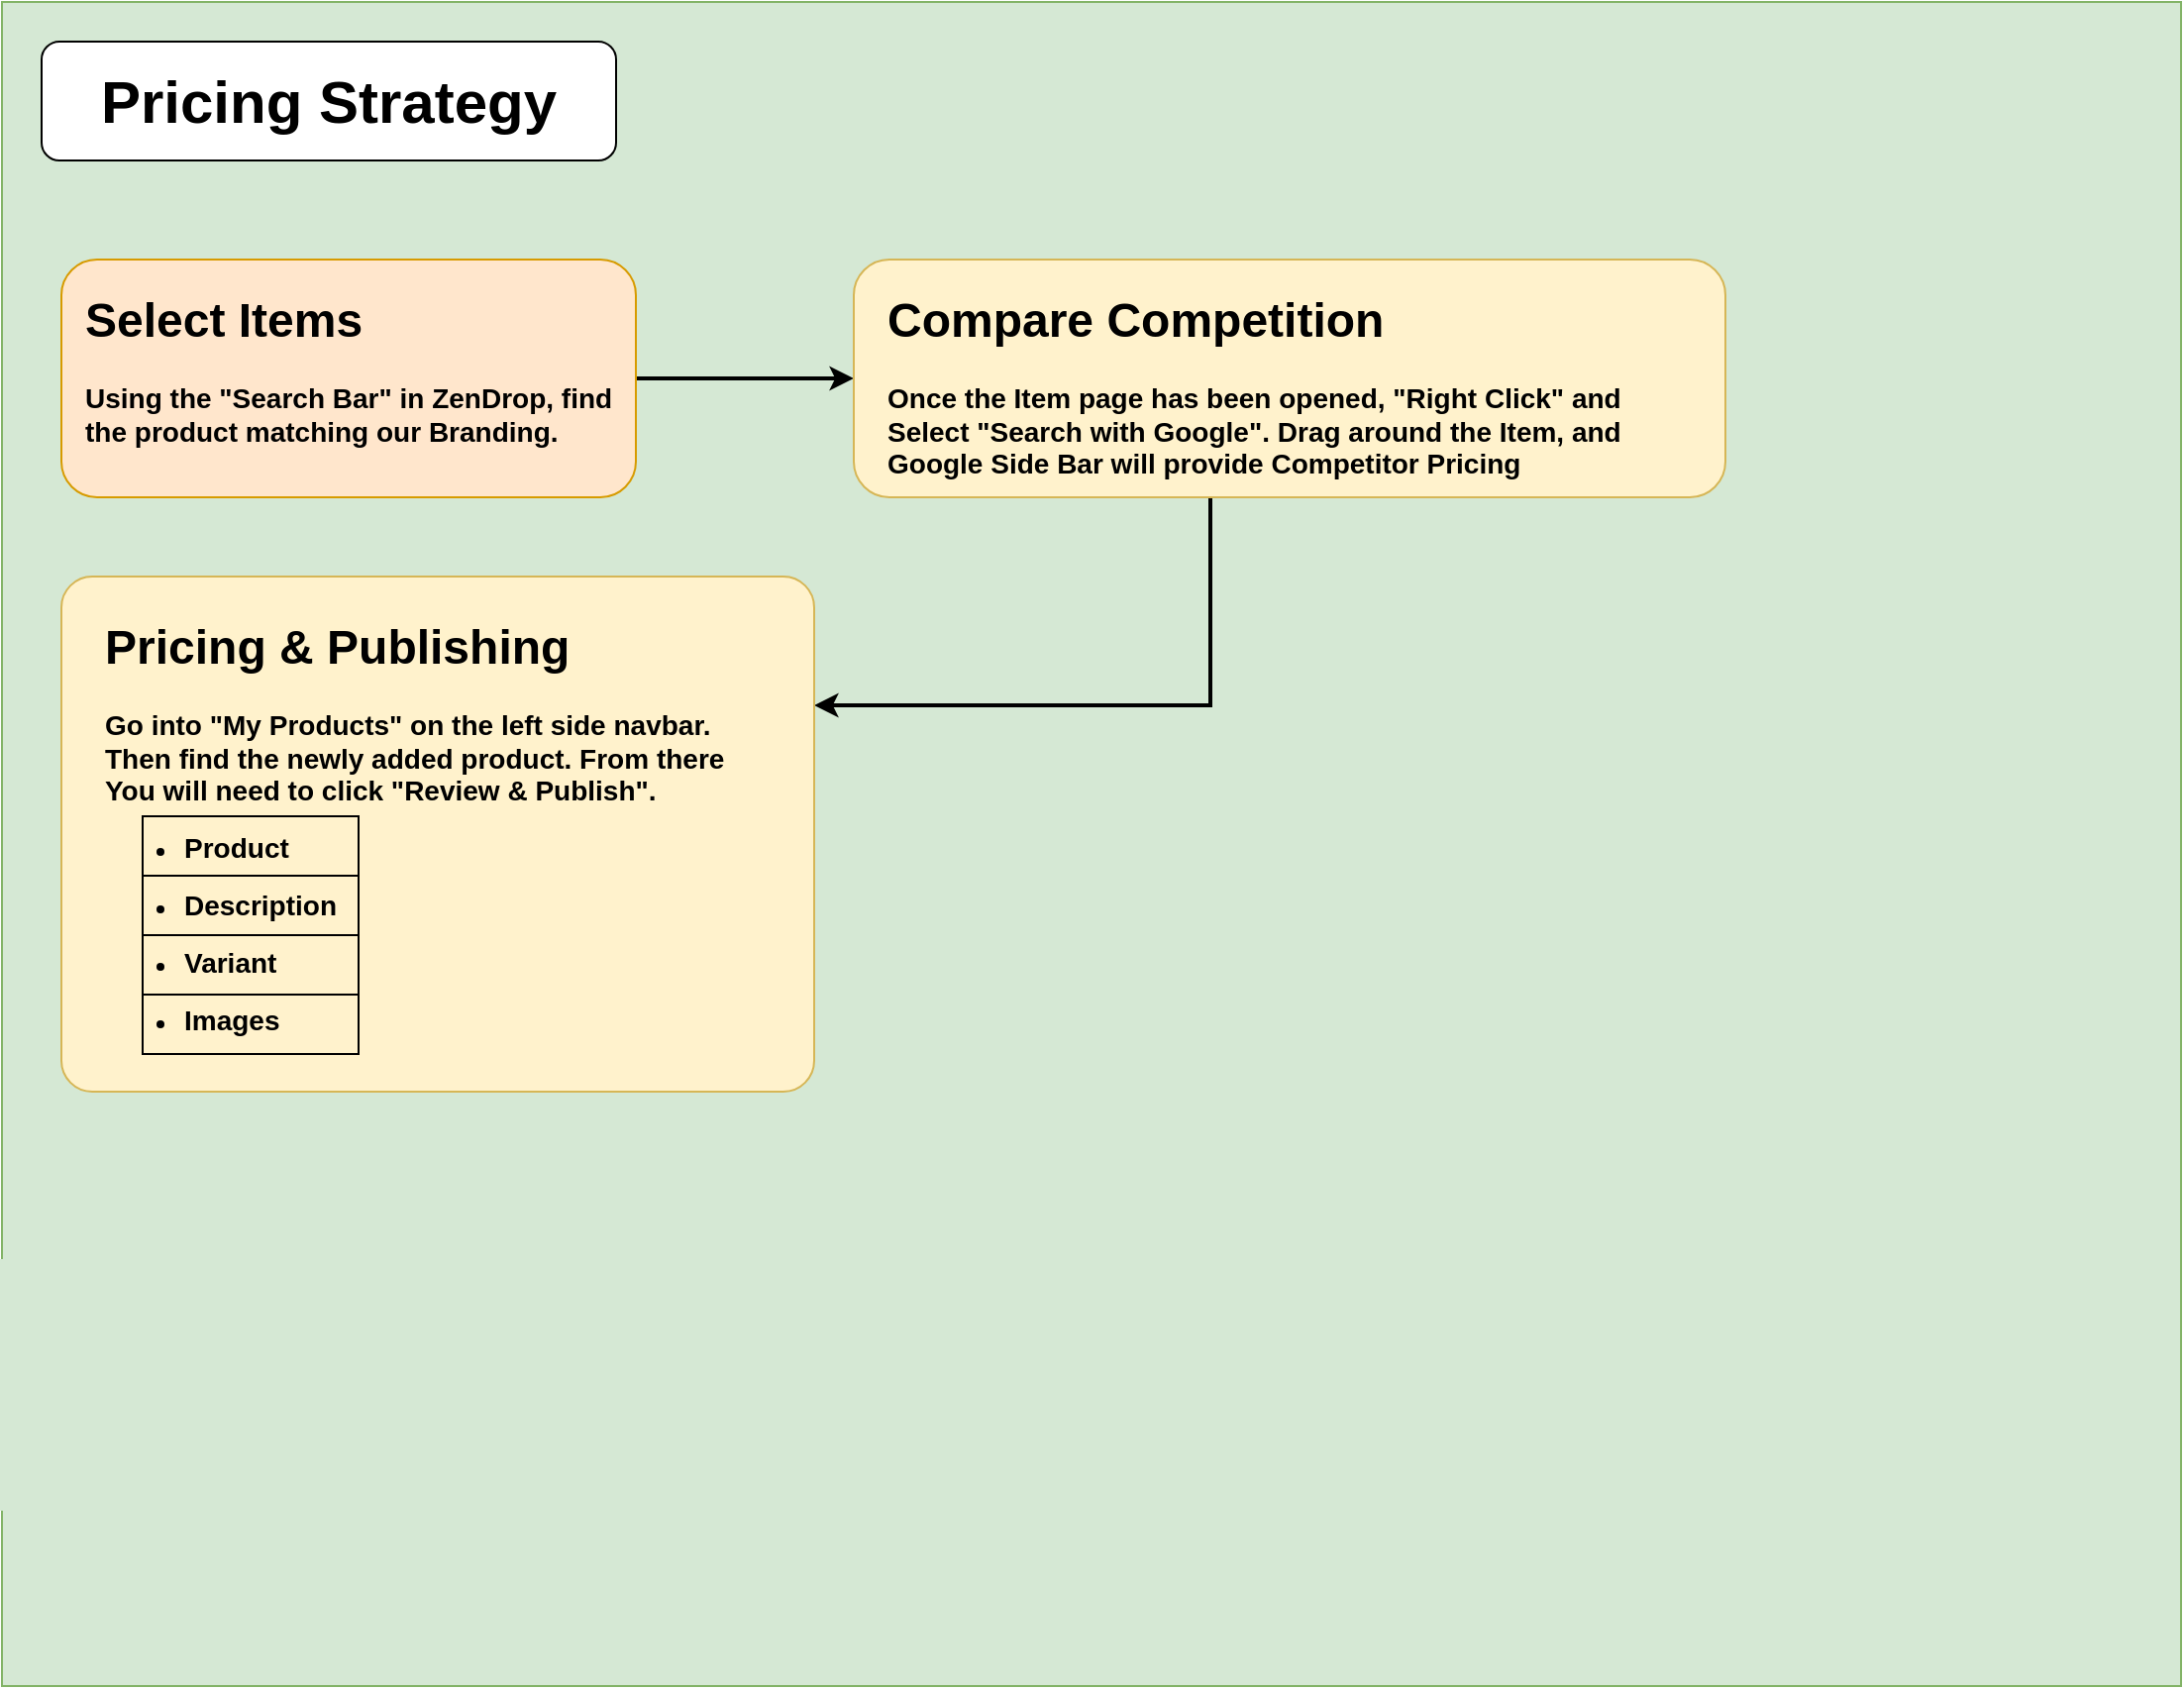 <mxfile version="24.3.1" type="github" pages="2">
  <diagram name="Pricing-Products" id="OQi7glzdH_jjPSxP3NA_">
    <mxGraphModel dx="1386" dy="793" grid="1" gridSize="10" guides="1" tooltips="1" connect="1" arrows="1" fold="1" page="1" pageScale="1" pageWidth="1100" pageHeight="850" math="0" shadow="0">
      <root>
        <mxCell id="0" />
        <mxCell id="1" parent="0" />
        <mxCell id="DpxPHLtfP9_biqCS_d9Q-1" value="" style="rounded=0;whiteSpace=wrap;html=1;flipV=1;flipH=1;fillColor=#d5e8d4;strokeColor=#82b366;" vertex="1" parent="1">
          <mxGeometry width="1100" height="850" as="geometry" />
        </mxCell>
        <mxCell id="DpxPHLtfP9_biqCS_d9Q-2" value="&lt;b&gt;&lt;font style=&quot;font-size: 30px;&quot;&gt;Pricing Strategy&lt;/font&gt;&lt;/b&gt;" style="rounded=1;whiteSpace=wrap;html=1;" vertex="1" parent="1">
          <mxGeometry x="20" y="20" width="290" height="60" as="geometry" />
        </mxCell>
        <mxCell id="DpxPHLtfP9_biqCS_d9Q-7" value="" style="edgeStyle=orthogonalEdgeStyle;rounded=0;orthogonalLoop=1;jettySize=auto;html=1;strokeWidth=2;" edge="1" parent="1" source="DpxPHLtfP9_biqCS_d9Q-3" target="DpxPHLtfP9_biqCS_d9Q-6">
          <mxGeometry relative="1" as="geometry" />
        </mxCell>
        <mxCell id="DpxPHLtfP9_biqCS_d9Q-3" value="" style="rounded=1;whiteSpace=wrap;html=1;fillColor=#ffe6cc;strokeColor=#d79b00;" vertex="1" parent="1">
          <mxGeometry x="30" y="130" width="290" height="120" as="geometry" />
        </mxCell>
        <mxCell id="DpxPHLtfP9_biqCS_d9Q-4" value="&lt;h1 style=&quot;margin-top: 0px;&quot;&gt;Select Items&lt;/h1&gt;&lt;p&gt;&lt;b&gt;&lt;font style=&quot;font-size: 14px;&quot;&gt;Using the &quot;Search Bar&quot; in ZenDrop, find the product matching our Branding.&lt;/font&gt;&lt;/b&gt;&lt;/p&gt;" style="text;html=1;whiteSpace=wrap;overflow=hidden;rounded=0;" vertex="1" parent="1">
          <mxGeometry x="40" y="140" width="270" height="100" as="geometry" />
        </mxCell>
        <mxCell id="DpxPHLtfP9_biqCS_d9Q-10" value="" style="edgeStyle=orthogonalEdgeStyle;rounded=0;orthogonalLoop=1;jettySize=auto;html=1;strokeWidth=2;" edge="1" parent="1" source="DpxPHLtfP9_biqCS_d9Q-6" target="DpxPHLtfP9_biqCS_d9Q-9">
          <mxGeometry relative="1" as="geometry">
            <Array as="points">
              <mxPoint x="610" y="355" />
            </Array>
          </mxGeometry>
        </mxCell>
        <mxCell id="DpxPHLtfP9_biqCS_d9Q-6" value="" style="whiteSpace=wrap;html=1;fillColor=#fff2cc;strokeColor=#d6b656;rounded=1;" vertex="1" parent="1">
          <mxGeometry x="430" y="130" width="440" height="120" as="geometry" />
        </mxCell>
        <mxCell id="DpxPHLtfP9_biqCS_d9Q-8" value="&lt;h1 style=&quot;margin-top: 0px;&quot;&gt;Compare Competition&lt;/h1&gt;&lt;p&gt;&lt;span style=&quot;font-size: 14px;&quot;&gt;&lt;b&gt;Once the Item page has been opened, &quot;Right Click&quot; and Select &quot;Search with Google&quot;. Drag around the Item, and Google Side Bar will provide Competitor Pricing&lt;/b&gt;&lt;/span&gt;&lt;/p&gt;" style="text;html=1;whiteSpace=wrap;overflow=hidden;rounded=0;" vertex="1" parent="1">
          <mxGeometry x="445" y="140" width="415" height="100" as="geometry" />
        </mxCell>
        <mxCell id="DpxPHLtfP9_biqCS_d9Q-9" value="" style="whiteSpace=wrap;html=1;fillColor=#fff2cc;strokeColor=#d6b656;rounded=1;arcSize=6;" vertex="1" parent="1">
          <mxGeometry x="30" y="290" width="380" height="260" as="geometry" />
        </mxCell>
        <mxCell id="DpxPHLtfP9_biqCS_d9Q-11" value="&lt;h1 style=&quot;margin-top: 0px;&quot;&gt;Pricing &amp;amp; Publishing&lt;/h1&gt;&lt;p&gt;&lt;span style=&quot;font-size: 14px;&quot;&gt;&lt;b&gt;Go into &quot;My Products&quot; on the left side navbar. Then find the newly added product. From there You will need to click &quot;Review &amp;amp; Publish&quot;.&lt;/b&gt;&lt;/span&gt;&lt;/p&gt;&lt;p&gt;&lt;/p&gt;&lt;ul&gt;&lt;li&gt;&lt;span style=&quot;font-size: 14px;&quot;&gt;&lt;b&gt;Product&lt;/b&gt;&lt;/span&gt;&lt;/li&gt;&lt;/ul&gt;&lt;ul&gt;&lt;li&gt;&lt;span style=&quot;font-size: 14px;&quot;&gt;&lt;b&gt;Description&lt;/b&gt;&lt;/span&gt;&lt;/li&gt;&lt;/ul&gt;&lt;ul&gt;&lt;li&gt;&lt;span style=&quot;font-size: 14px;&quot;&gt;&lt;b&gt;Variant&lt;/b&gt;&lt;/span&gt;&lt;/li&gt;&lt;/ul&gt;&lt;ul&gt;&lt;li&gt;&lt;span style=&quot;font-size: 14px;&quot;&gt;&lt;b&gt;Images&lt;/b&gt;&lt;/span&gt;&lt;/li&gt;&lt;/ul&gt;&lt;p&gt;&lt;/p&gt;" style="text;html=1;whiteSpace=wrap;overflow=hidden;rounded=0;" vertex="1" parent="1">
          <mxGeometry x="50" y="305" width="340" height="235" as="geometry" />
        </mxCell>
        <mxCell id="DpxPHLtfP9_biqCS_d9Q-12" value="" style="rounded=0;whiteSpace=wrap;html=1;fillColor=none;" vertex="1" parent="1">
          <mxGeometry x="71" y="411" width="109" height="30" as="geometry" />
        </mxCell>
        <mxCell id="DpxPHLtfP9_biqCS_d9Q-13" value="" style="rounded=0;whiteSpace=wrap;html=1;fillColor=none;" vertex="1" parent="1">
          <mxGeometry x="71" y="441" width="109" height="30" as="geometry" />
        </mxCell>
        <mxCell id="DpxPHLtfP9_biqCS_d9Q-14" value="" style="rounded=0;whiteSpace=wrap;html=1;fillColor=none;" vertex="1" parent="1">
          <mxGeometry x="71" y="471" width="109" height="30" as="geometry" />
        </mxCell>
        <mxCell id="DpxPHLtfP9_biqCS_d9Q-15" value="" style="rounded=0;whiteSpace=wrap;html=1;fillColor=none;" vertex="1" parent="1">
          <mxGeometry x="71" y="501" width="109" height="30" as="geometry" />
        </mxCell>
      </root>
    </mxGraphModel>
  </diagram>
  <diagram id="QxXQs3iAcOjyqN71yjqv" name="Marketing-Strategy">
    <mxGraphModel dx="1631" dy="933" grid="1" gridSize="10" guides="1" tooltips="1" connect="1" arrows="1" fold="1" page="1" pageScale="1" pageWidth="1100" pageHeight="850" math="0" shadow="0">
      <root>
        <mxCell id="0" />
        <mxCell id="1" parent="0" />
        <mxCell id="UGzn6EexLU3w2QVSEY59-1" value="" style="rounded=0;whiteSpace=wrap;html=1;fillColor=#fad7ac;strokeColor=#b46504;" vertex="1" parent="1">
          <mxGeometry width="1100" height="850" as="geometry" />
        </mxCell>
        <mxCell id="ndKu-GeONx0wIlas_Lc6-1" value="&lt;b&gt;&lt;font style=&quot;font-size: 30px;&quot;&gt;Marketing Strategy&lt;/font&gt;&lt;/b&gt;" style="rounded=1;whiteSpace=wrap;html=1;fillColor=#008a00;fontColor=#ffffff;strokeColor=#005700;" vertex="1" parent="1">
          <mxGeometry x="20" y="20" width="340" height="60" as="geometry" />
        </mxCell>
        <mxCell id="ndKu-GeONx0wIlas_Lc6-5" value="" style="edgeStyle=orthogonalEdgeStyle;rounded=0;orthogonalLoop=1;jettySize=auto;html=1;strokeWidth=3;" edge="1" parent="1" source="ndKu-GeONx0wIlas_Lc6-2" target="ndKu-GeONx0wIlas_Lc6-4">
          <mxGeometry relative="1" as="geometry">
            <Array as="points">
              <mxPoint x="400" y="165" />
              <mxPoint x="400" y="165" />
            </Array>
          </mxGeometry>
        </mxCell>
        <mxCell id="ndKu-GeONx0wIlas_Lc6-6" value="" style="edgeStyle=orthogonalEdgeStyle;rounded=0;orthogonalLoop=1;jettySize=auto;html=1;strokeWidth=0;" edge="1" parent="1" source="ndKu-GeONx0wIlas_Lc6-2" target="ndKu-GeONx0wIlas_Lc6-4">
          <mxGeometry relative="1" as="geometry">
            <Array as="points">
              <mxPoint x="400" y="165" />
              <mxPoint x="400" y="165" />
            </Array>
          </mxGeometry>
        </mxCell>
        <mxCell id="ndKu-GeONx0wIlas_Lc6-23" style="edgeStyle=orthogonalEdgeStyle;rounded=0;orthogonalLoop=1;jettySize=auto;html=1;strokeWidth=2;" edge="1" parent="1" source="ndKu-GeONx0wIlas_Lc6-2" target="ndKu-GeONx0wIlas_Lc6-13">
          <mxGeometry relative="1" as="geometry">
            <Array as="points">
              <mxPoint x="180" y="260" />
              <mxPoint x="180" y="260" />
            </Array>
          </mxGeometry>
        </mxCell>
        <mxCell id="ndKu-GeONx0wIlas_Lc6-2" value="" style="rounded=1;whiteSpace=wrap;html=1;" vertex="1" parent="1">
          <mxGeometry x="60" y="130" width="320" height="120" as="geometry" />
        </mxCell>
        <mxCell id="ndKu-GeONx0wIlas_Lc6-3" value="&lt;h1 style=&quot;margin-top: 0px;&quot;&gt;Product Selecting&lt;/h1&gt;&lt;p&gt;For each product we upload &amp;amp; price; we will need to save the item and price to a spreadsheet then create content for that product.&amp;nbsp;&lt;/p&gt;" style="text;html=1;whiteSpace=wrap;overflow=hidden;rounded=0;" vertex="1" parent="1">
          <mxGeometry x="80" y="135" width="280" height="110" as="geometry" />
        </mxCell>
        <mxCell id="ndKu-GeONx0wIlas_Lc6-9" style="edgeStyle=orthogonalEdgeStyle;rounded=0;orthogonalLoop=1;jettySize=auto;html=1;entryX=0;entryY=0.5;entryDx=0;entryDy=0;strokeWidth=2;" edge="1" parent="1" source="ndKu-GeONx0wIlas_Lc6-4" target="ndKu-GeONx0wIlas_Lc6-7">
          <mxGeometry relative="1" as="geometry">
            <Array as="points">
              <mxPoint x="470" y="250" />
            </Array>
          </mxGeometry>
        </mxCell>
        <mxCell id="ndKu-GeONx0wIlas_Lc6-10" style="edgeStyle=orthogonalEdgeStyle;rounded=0;orthogonalLoop=1;jettySize=auto;html=1;entryX=0;entryY=0.5;entryDx=0;entryDy=0;strokeWidth=2;" edge="1" parent="1" source="ndKu-GeONx0wIlas_Lc6-4" target="ndKu-GeONx0wIlas_Lc6-8">
          <mxGeometry relative="1" as="geometry">
            <Array as="points">
              <mxPoint x="470" y="300" />
            </Array>
          </mxGeometry>
        </mxCell>
        <mxCell id="ndKu-GeONx0wIlas_Lc6-25" value="" style="edgeStyle=orthogonalEdgeStyle;rounded=0;orthogonalLoop=1;jettySize=auto;html=1;strokeWidth=2;" edge="1" parent="1" source="ndKu-GeONx0wIlas_Lc6-4" target="ndKu-GeONx0wIlas_Lc6-24">
          <mxGeometry relative="1" as="geometry" />
        </mxCell>
        <mxCell id="ndKu-GeONx0wIlas_Lc6-4" value="&lt;b&gt;&lt;font style=&quot;font-size: 20px;&quot;&gt;Influencity&lt;/font&gt;&lt;/b&gt;" style="whiteSpace=wrap;html=1;rounded=1;fillColor=#f8cecc;strokeColor=#b85450;" vertex="1" parent="1">
          <mxGeometry x="460" y="135" width="140" height="60" as="geometry" />
        </mxCell>
        <mxCell id="ndKu-GeONx0wIlas_Lc6-7" value="&lt;b style=&quot;font-size: 15px;&quot;&gt;&lt;font style=&quot;font-size: 15px;&quot;&gt;Product Content&lt;/font&gt;&lt;/b&gt;" style="rounded=1;whiteSpace=wrap;html=1;" vertex="1" parent="1">
          <mxGeometry x="500" y="230" width="140" height="40" as="geometry" />
        </mxCell>
        <mxCell id="ndKu-GeONx0wIlas_Lc6-8" value="&lt;b style=&quot;font-size: 15px;&quot;&gt;Promo URL&lt;/b&gt;" style="rounded=1;whiteSpace=wrap;html=1;" vertex="1" parent="1">
          <mxGeometry x="500" y="280" width="140" height="40" as="geometry" />
        </mxCell>
        <mxCell id="ndKu-GeONx0wIlas_Lc6-36" value="" style="edgeStyle=orthogonalEdgeStyle;rounded=0;orthogonalLoop=1;jettySize=auto;html=1;strokeWidth=2;" edge="1" parent="1" source="ndKu-GeONx0wIlas_Lc6-13" target="ndKu-GeONx0wIlas_Lc6-35">
          <mxGeometry relative="1" as="geometry" />
        </mxCell>
        <mxCell id="ndKu-GeONx0wIlas_Lc6-13" value="" style="rounded=1;whiteSpace=wrap;html=1;fillColor=#b1ddf0;strokeColor=#10739e;arcSize=10;" vertex="1" parent="1">
          <mxGeometry x="90" y="290" width="180" height="110" as="geometry" />
        </mxCell>
        <mxCell id="ndKu-GeONx0wIlas_Lc6-11" value="&lt;b&gt;&lt;font style=&quot;font-size: 18px;&quot;&gt;SpreadSheet&lt;/font&gt;&lt;/b&gt;" style="rounded=1;whiteSpace=wrap;html=1;" vertex="1" parent="1">
          <mxGeometry x="110" y="300" width="140" height="40" as="geometry" />
        </mxCell>
        <mxCell id="ndKu-GeONx0wIlas_Lc6-12" value="&lt;b&gt;&lt;font style=&quot;font-size: 18px;&quot;&gt;Vector DB&lt;/font&gt;&lt;/b&gt;" style="rounded=1;whiteSpace=wrap;html=1;" vertex="1" parent="1">
          <mxGeometry x="110" y="350" width="140" height="40" as="geometry" />
        </mxCell>
        <mxCell id="ndKu-GeONx0wIlas_Lc6-20" value="" style="rounded=1;whiteSpace=wrap;html=1;arcSize=18;" vertex="1" parent="1">
          <mxGeometry x="460" y="370" width="510" height="105" as="geometry" />
        </mxCell>
        <mxCell id="ndKu-GeONx0wIlas_Lc6-14" value="&lt;b&gt;Content&lt;/b&gt;&lt;div&gt;&lt;b&gt;Creator&lt;/b&gt;&lt;/div&gt;&lt;div&gt;&lt;b&gt;App&lt;/b&gt;&lt;/div&gt;" style="shape=step;perimeter=stepPerimeter;whiteSpace=wrap;html=1;fixedSize=1;fillColor=#d5e8d4;strokeColor=#82b366;rounded=1;arcSize=10;gradientColor=#97d077;" vertex="1" parent="1">
          <mxGeometry x="470" y="380" width="120" height="80" as="geometry" />
        </mxCell>
        <mxCell id="ndKu-GeONx0wIlas_Lc6-16" value="&lt;b&gt;Cloud&lt;/b&gt;&lt;div&gt;&lt;b&gt;Campaign&lt;/b&gt;&lt;/div&gt;&lt;div&gt;&lt;b&gt;API&lt;/b&gt;&lt;/div&gt;" style="shape=step;perimeter=stepPerimeter;whiteSpace=wrap;html=1;fixedSize=1;fillColor=#dae8fc;strokeColor=#6c8ebf;rounded=1;arcSize=10;gradientColor=#7ea6e0;" vertex="1" parent="1">
          <mxGeometry x="710" y="380" width="120" height="80" as="geometry" />
        </mxCell>
        <mxCell id="ndKu-GeONx0wIlas_Lc6-19" value="&lt;div&gt;&lt;b&gt;Retool&amp;nbsp;&lt;/b&gt;&lt;/div&gt;&lt;div&gt;&lt;b&gt;+&lt;/b&gt;&lt;/div&gt;&lt;div&gt;&lt;b&gt;Zapier&lt;/b&gt;&lt;/div&gt;" style="shape=step;perimeter=stepPerimeter;whiteSpace=wrap;html=1;fixedSize=1;fillColor=#ffcd28;strokeColor=#d79b00;rounded=1;arcSize=10;gradientColor=#ffa500;" vertex="1" parent="1">
          <mxGeometry x="590" y="380" width="120" height="80" as="geometry" />
        </mxCell>
        <mxCell id="ndKu-GeONx0wIlas_Lc6-22" style="edgeStyle=orthogonalEdgeStyle;rounded=0;orthogonalLoop=1;jettySize=auto;html=1;entryX=0;entryY=0.5;entryDx=0;entryDy=0;strokeWidth=2;" edge="1" parent="1" source="ndKu-GeONx0wIlas_Lc6-13" target="ndKu-GeONx0wIlas_Lc6-26">
          <mxGeometry relative="1" as="geometry" />
        </mxCell>
        <mxCell id="ndKu-GeONx0wIlas_Lc6-29" value="" style="edgeStyle=orthogonalEdgeStyle;rounded=0;orthogonalLoop=1;jettySize=auto;html=1;strokeWidth=2;" edge="1" parent="1" source="ndKu-GeONx0wIlas_Lc6-24" target="ndKu-GeONx0wIlas_Lc6-28">
          <mxGeometry relative="1" as="geometry" />
        </mxCell>
        <mxCell id="ndKu-GeONx0wIlas_Lc6-24" value="&lt;font style=&quot;font-size: 15px;&quot;&gt;&lt;b&gt;Connect with Influencers&lt;/b&gt;&lt;/font&gt;" style="whiteSpace=wrap;html=1;rounded=1;fillColor=#d5e8d4;strokeColor=#82b366;" vertex="1" parent="1">
          <mxGeometry x="740" y="135" width="140" height="60" as="geometry" />
        </mxCell>
        <mxCell id="ndKu-GeONx0wIlas_Lc6-31" style="edgeStyle=orthogonalEdgeStyle;rounded=0;orthogonalLoop=1;jettySize=auto;html=1;strokeWidth=2;" edge="1" parent="1" source="ndKu-GeONx0wIlas_Lc6-26">
          <mxGeometry relative="1" as="geometry">
            <mxPoint x="553" y="370" as="targetPoint" />
            <Array as="points">
              <mxPoint x="553" y="350" />
              <mxPoint x="553" y="350" />
            </Array>
          </mxGeometry>
        </mxCell>
        <mxCell id="ndKu-GeONx0wIlas_Lc6-26" value="" style="rounded=1;whiteSpace=wrap;html=1;fillColor=none;arcSize=11;" vertex="1" parent="1">
          <mxGeometry x="460" y="220" width="190" height="110" as="geometry" />
        </mxCell>
        <mxCell id="ndKu-GeONx0wIlas_Lc6-30" style="edgeStyle=orthogonalEdgeStyle;rounded=0;orthogonalLoop=1;jettySize=auto;html=1;entryX=1;entryY=0.5;entryDx=0;entryDy=0;strokeWidth=2;" edge="1" parent="1" source="ndKu-GeONx0wIlas_Lc6-28" target="ndKu-GeONx0wIlas_Lc6-26">
          <mxGeometry relative="1" as="geometry" />
        </mxCell>
        <mxCell id="ndKu-GeONx0wIlas_Lc6-28" value="&lt;div&gt;&lt;font size=&quot;1&quot; style=&quot;&quot;&gt;&lt;b style=&quot;font-size: 15px;&quot;&gt;Discuss Price per&amp;nbsp;&lt;/b&gt;&lt;/font&gt;&lt;b style=&quot;background-color: initial; font-size: 15px;&quot;&gt;Posted Product Content&lt;/b&gt;&lt;/div&gt;" style="whiteSpace=wrap;html=1;rounded=1;fillColor=#fff2cc;strokeColor=#d6b656;" vertex="1" parent="1">
          <mxGeometry x="740" y="240" width="140" height="70" as="geometry" />
        </mxCell>
        <mxCell id="ndKu-GeONx0wIlas_Lc6-32" value="&lt;b&gt;Social&lt;/b&gt;&lt;div&gt;&lt;b&gt;Media&lt;/b&gt;&lt;/div&gt;&lt;div&gt;&lt;b&gt;Platforms&lt;/b&gt;&lt;/div&gt;" style="shape=step;perimeter=stepPerimeter;whiteSpace=wrap;html=1;fixedSize=1;fillColor=#f8cecc;strokeColor=#b85450;rounded=1;arcSize=10;gradientColor=#ea6b66;" vertex="1" parent="1">
          <mxGeometry x="830" y="380" width="120" height="80" as="geometry" />
        </mxCell>
        <mxCell id="ndKu-GeONx0wIlas_Lc6-33" value="" style="rounded=1;whiteSpace=wrap;html=1;arcSize=6;fillColor=#b1ddf0;strokeColor=#10739e;" vertex="1" parent="1">
          <mxGeometry x="580" y="640" width="480" height="170" as="geometry" />
        </mxCell>
        <mxCell id="ndKu-GeONx0wIlas_Lc6-34" value="&lt;h1 style=&quot;margin-top: 0px;&quot;&gt;Branding Consistency&amp;nbsp;&lt;/h1&gt;&lt;p style=&quot;font-size: 14px;&quot;&gt;For each &lt;font style=&quot;font-weight: bold; font-size: 14px;&quot;&gt;Product Content &lt;/font&gt;&lt;font style=&quot;font-size: 14px;&quot;&gt;we must ensure that the &quot;Style &amp;amp; Vibe&quot; matches that of the Exclusive Carribean Themed Lifestyle; by doing so we will be imprinting the &lt;u style=&quot;&quot;&gt;Conway Express&lt;/u&gt; mindset on our customers, as a form of Familiarity.&lt;/font&gt;&lt;/p&gt;" style="text;html=1;whiteSpace=wrap;overflow=hidden;rounded=0;" vertex="1" parent="1">
          <mxGeometry x="602.5" y="655" width="327.5" height="145" as="geometry" />
        </mxCell>
        <mxCell id="ndKu-GeONx0wIlas_Lc6-35" value="" style="rounded=1;whiteSpace=wrap;html=1;fillColor=#b1ddf0;strokeColor=#10739e;arcSize=6;" vertex="1" parent="1">
          <mxGeometry x="100" y="430" width="160" height="170" as="geometry" />
        </mxCell>
        <mxCell id="ndKu-GeONx0wIlas_Lc6-37" value="&lt;span style=&quot;font-size: 18px;&quot;&gt;&lt;b&gt;Product Profitability&lt;/b&gt;&lt;/span&gt;&lt;div&gt;&lt;span style=&quot;font-size: 18px;&quot;&gt;&lt;b&gt;Analytics&amp;nbsp;&lt;/b&gt;&lt;/span&gt;&lt;/div&gt;" style="rounded=1;whiteSpace=wrap;html=1;" vertex="1" parent="1">
          <mxGeometry x="115" y="440" width="130" height="70" as="geometry" />
        </mxCell>
        <mxCell id="ndKu-GeONx0wIlas_Lc6-38" value="" style="image;aspect=fixed;html=1;points=[];align=center;fontSize=12;image=img/lib/azure2/devops/Change_Analysis.svg;" vertex="1" parent="1">
          <mxGeometry x="146" y="513" width="68" height="67.68" as="geometry" />
        </mxCell>
        <mxCell id="ndKu-GeONx0wIlas_Lc6-39" value="" style="shape=image;html=1;verticalAlign=top;verticalLabelPosition=bottom;labelBackgroundColor=#ffffff;imageAspect=0;aspect=fixed;image=https://cdn2.iconfinder.com/data/icons/essential-web-3/50/verbal-branding-word-mouth-marketing-128.png" vertex="1" parent="1">
          <mxGeometry x="950" y="690" width="98" height="98" as="geometry" />
        </mxCell>
        <mxCell id="k7xHwrVNi6T-_4NB5Ge4-1" value="" style="rounded=1;whiteSpace=wrap;html=1;arcSize=7;fillColor=#cdeb8b;strokeColor=#36393d;" vertex="1" parent="1">
          <mxGeometry x="100" y="640" width="440" height="170" as="geometry" />
        </mxCell>
        <mxCell id="k7xHwrVNi6T-_4NB5Ge4-3" value="&lt;span style=&quot;font-size: 15px;&quot;&gt;By saving all known data, such as Content Statistics, Product Pricing, Product Variations, Profits, and so on; We will be able to use Retool Vector AI Chat to get deep insights in our strategies and make changes accordingly.&amp;nbsp;&amp;nbsp;&lt;/span&gt;" style="text;html=1;align=center;verticalAlign=middle;whiteSpace=wrap;rounded=0;" vertex="1" parent="1">
          <mxGeometry x="120" y="650" width="300" height="150" as="geometry" />
        </mxCell>
        <mxCell id="k7xHwrVNi6T-_4NB5Ge4-5" value="" style="image;aspect=fixed;html=1;points=[];align=center;fontSize=12;image=img/lib/azure2/ai_machine_learning/Cognitive_Services.svg;" vertex="1" parent="1">
          <mxGeometry x="440" y="693.94" width="88" height="62.12" as="geometry" />
        </mxCell>
        <mxCell id="k7xHwrVNi6T-_4NB5Ge4-6" value="" style="image;aspect=fixed;html=1;points=[];align=center;fontSize=12;image=img/lib/azure2/app_services/Search_Services.svg;" vertex="1" parent="1">
          <mxGeometry x="640" y="141" width="68" height="49.12" as="geometry" />
        </mxCell>
        <mxCell id="k7xHwrVNi6T-_4NB5Ge4-7" value="" style="rounded=1;whiteSpace=wrap;html=1;fillColor=none;arcSize=5;" vertex="1" parent="1">
          <mxGeometry x="420" y="130" width="590" height="370" as="geometry" />
        </mxCell>
      </root>
    </mxGraphModel>
  </diagram>
</mxfile>
